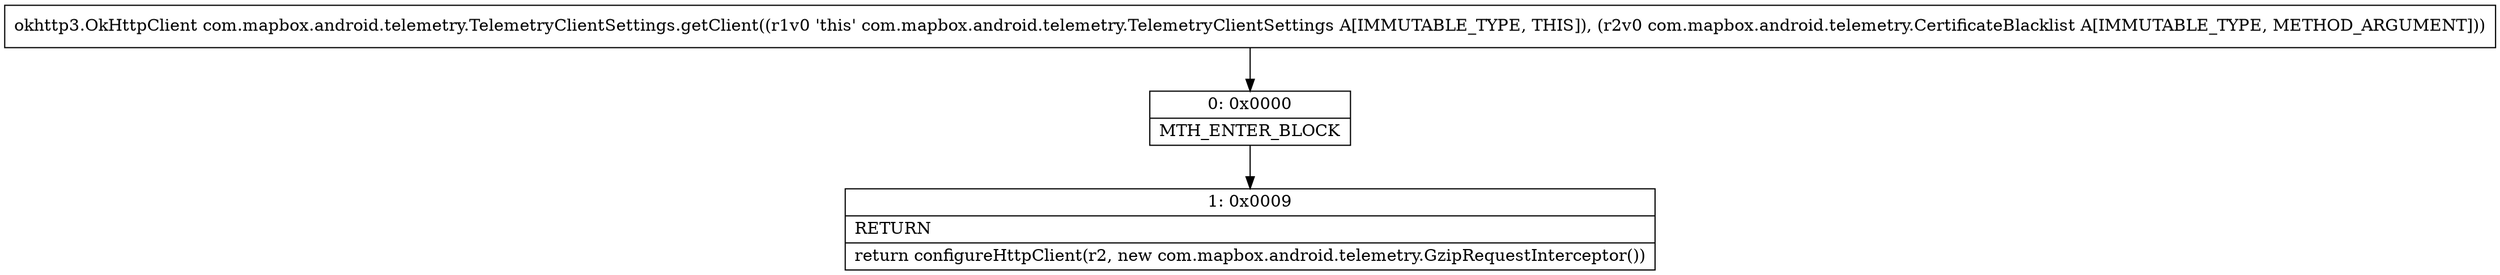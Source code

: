 digraph "CFG forcom.mapbox.android.telemetry.TelemetryClientSettings.getClient(Lcom\/mapbox\/android\/telemetry\/CertificateBlacklist;)Lokhttp3\/OkHttpClient;" {
Node_0 [shape=record,label="{0\:\ 0x0000|MTH_ENTER_BLOCK\l}"];
Node_1 [shape=record,label="{1\:\ 0x0009|RETURN\l|return configureHttpClient(r2, new com.mapbox.android.telemetry.GzipRequestInterceptor())\l}"];
MethodNode[shape=record,label="{okhttp3.OkHttpClient com.mapbox.android.telemetry.TelemetryClientSettings.getClient((r1v0 'this' com.mapbox.android.telemetry.TelemetryClientSettings A[IMMUTABLE_TYPE, THIS]), (r2v0 com.mapbox.android.telemetry.CertificateBlacklist A[IMMUTABLE_TYPE, METHOD_ARGUMENT])) }"];
MethodNode -> Node_0;
Node_0 -> Node_1;
}

